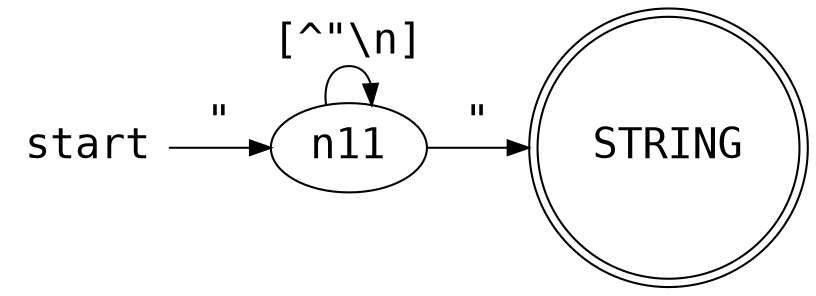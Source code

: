 digraph NFA {
	rankdir=LR;
	node [fontsize=20 fontname=Consolas]
	edge [fontsize=20 fontname=Consolas]

	start [shape=plaintext]

	s6    [label="STRING"      shape=doublecircle]


	start -> n11 [label="\""]
	n11 -> n11 [label="[^\"\\n]"]
	n11 -> s6 [label="\""]


}